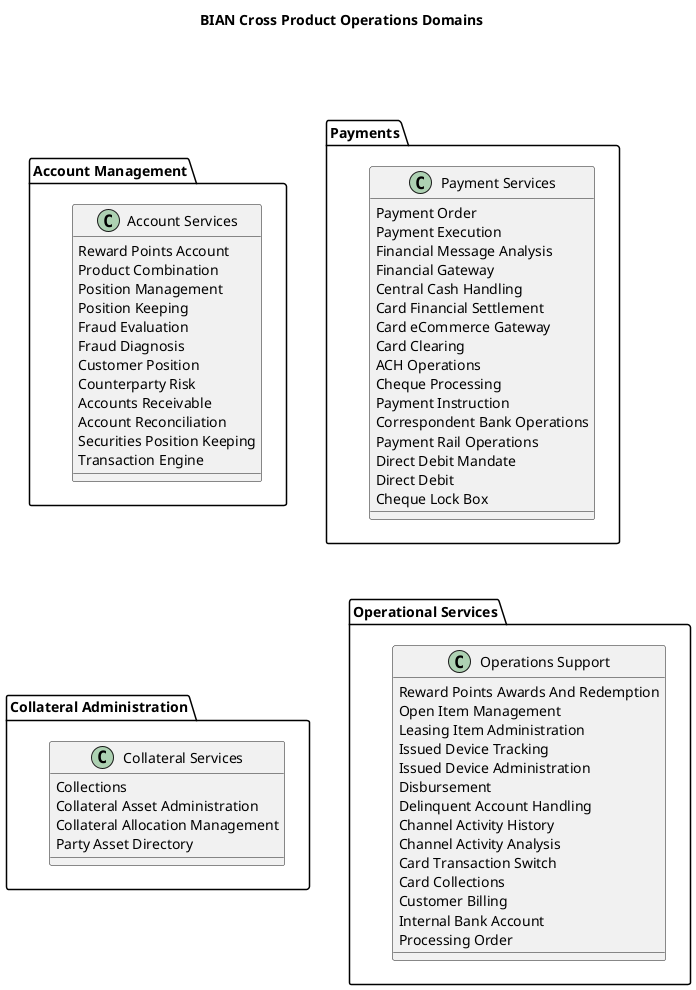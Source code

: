 @startuml BIAN Cross Product Operations

title BIAN Cross Product Operations Domains

!define LAYOUT top to bottom direction

' Row 1
together {
  package "Payments" as PAYMENTS {
    class "Payment Services" as PAY {
      Payment Order
      Payment Execution
      Financial Message Analysis
      Financial Gateway
      Central Cash Handling
      Card Financial Settlement
      Card eCommerce Gateway
      Card Clearing
      ACH Operations
      Cheque Processing
      Payment Instruction
      Correspondent Bank Operations
      Payment Rail Operations
      Direct Debit Mandate
      Direct Debit
      Cheque Lock Box
    }
  }

  package "Account Management" as ACCT_MGMT {
    class "Account Services" as ACCT {
      Reward Points Account
      Product Combination
      Position Management
      Position Keeping
      Fraud Evaluation
      Fraud Diagnosis
      Customer Position
      Counterparty Risk
      Accounts Receivable
      Account Reconciliation
      Securities Position Keeping
      Transaction Engine
    }
  }
}

' Row 2
together {
  package "Operational Services" as OPS_SVC {
    class "Operations Support" as OPS {
      Reward Points Awards And Redemption
      Open Item Management
      Leasing Item Administration
      Issued Device Tracking
      Issued Device Administration
      Disbursement
      Delinquent Account Handling
      Channel Activity History
      Channel Activity Analysis
      Card Transaction Switch
      Card Collections
      Customer Billing
      Internal Bank Account
      Processing Order
    }
  }

  package "Collateral Administration" as COLLATERAL {
    class "Collateral Services" as COL {
      Collections
      Collateral Asset Administration
      Collateral Allocation Management
      Party Asset Directory
    }
  }
}

' Layout positioning
PAYMENTS -[hidden]right- ACCT_MGMT
OPS_SVC -[hidden]right- COLLATERAL
PAYMENTS -[hidden]down- OPS_SVC
ACCT_MGMT -[hidden]down- COLLATERAL

@enduml